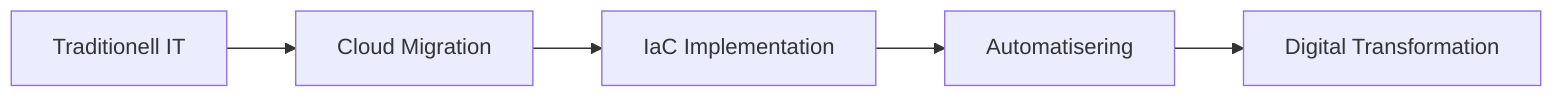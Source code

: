 graph LR
    A[Traditionell IT] --> B[Cloud Migration]
    B --> C[IaC Implementation]
    C --> D[Automatisering]
    D --> E[Digital Transformation]